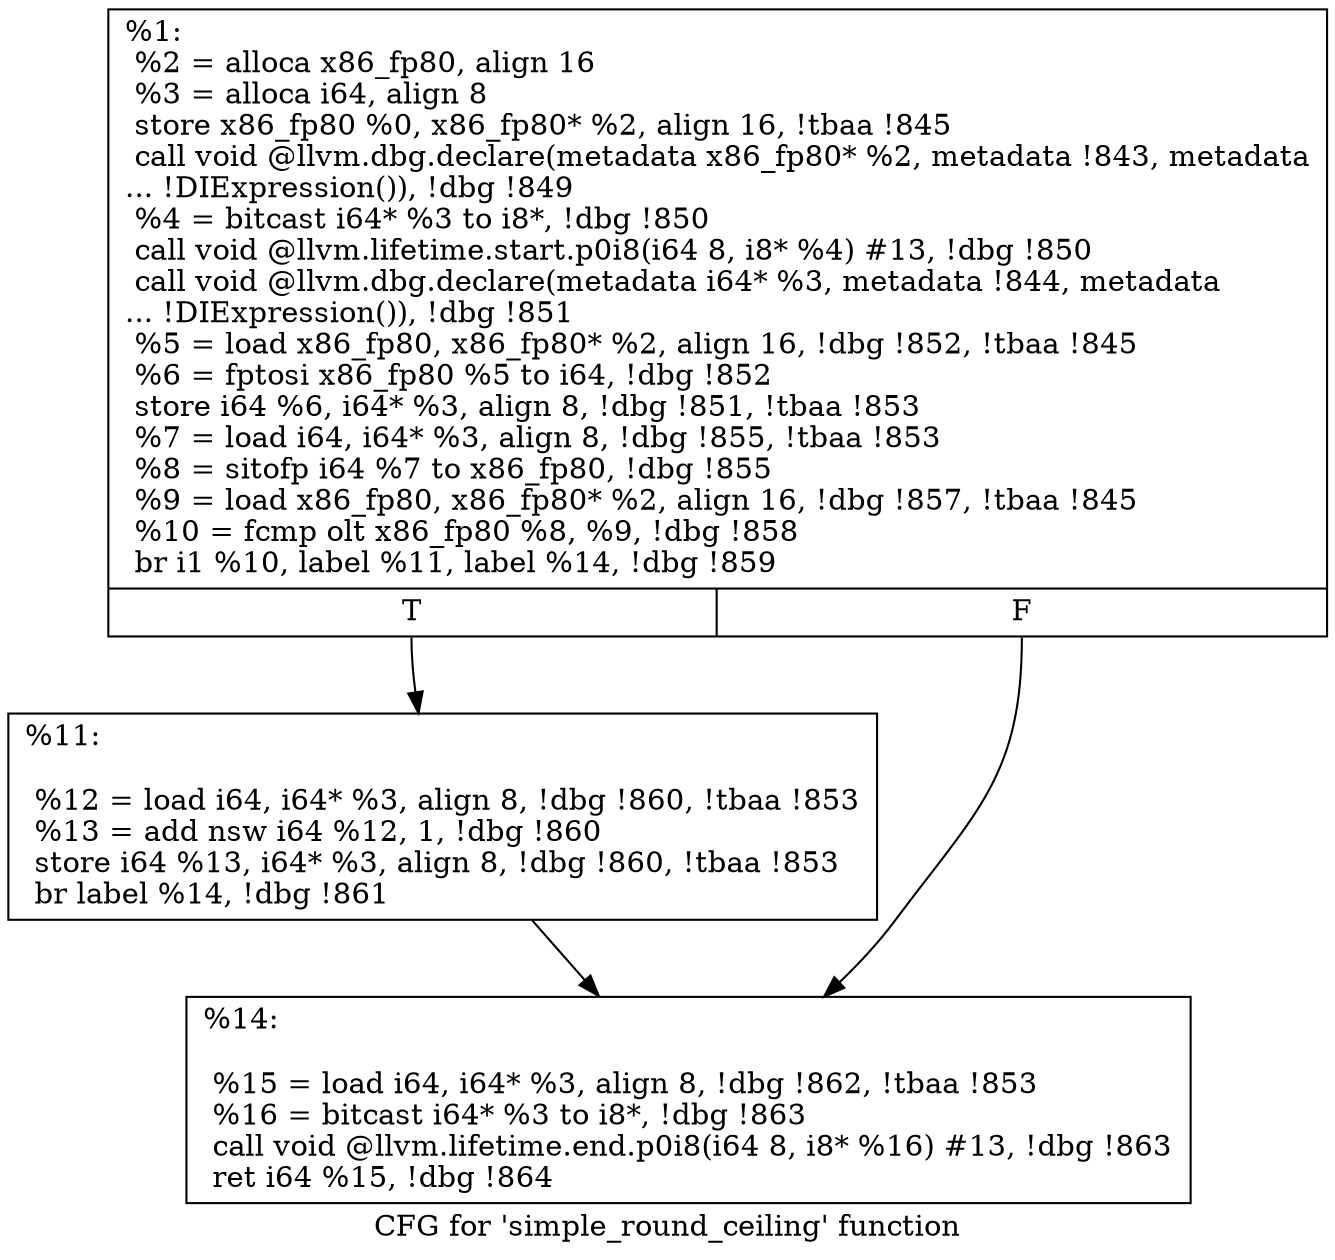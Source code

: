 digraph "CFG for 'simple_round_ceiling' function" {
	label="CFG for 'simple_round_ceiling' function";

	Node0xac1890 [shape=record,label="{%1:\l  %2 = alloca x86_fp80, align 16\l  %3 = alloca i64, align 8\l  store x86_fp80 %0, x86_fp80* %2, align 16, !tbaa !845\l  call void @llvm.dbg.declare(metadata x86_fp80* %2, metadata !843, metadata\l... !DIExpression()), !dbg !849\l  %4 = bitcast i64* %3 to i8*, !dbg !850\l  call void @llvm.lifetime.start.p0i8(i64 8, i8* %4) #13, !dbg !850\l  call void @llvm.dbg.declare(metadata i64* %3, metadata !844, metadata\l... !DIExpression()), !dbg !851\l  %5 = load x86_fp80, x86_fp80* %2, align 16, !dbg !852, !tbaa !845\l  %6 = fptosi x86_fp80 %5 to i64, !dbg !852\l  store i64 %6, i64* %3, align 8, !dbg !851, !tbaa !853\l  %7 = load i64, i64* %3, align 8, !dbg !855, !tbaa !853\l  %8 = sitofp i64 %7 to x86_fp80, !dbg !855\l  %9 = load x86_fp80, x86_fp80* %2, align 16, !dbg !857, !tbaa !845\l  %10 = fcmp olt x86_fp80 %8, %9, !dbg !858\l  br i1 %10, label %11, label %14, !dbg !859\l|{<s0>T|<s1>F}}"];
	Node0xac1890:s0 -> Node0xac1910;
	Node0xac1890:s1 -> Node0xac1960;
	Node0xac1910 [shape=record,label="{%11:\l\l  %12 = load i64, i64* %3, align 8, !dbg !860, !tbaa !853\l  %13 = add nsw i64 %12, 1, !dbg !860\l  store i64 %13, i64* %3, align 8, !dbg !860, !tbaa !853\l  br label %14, !dbg !861\l}"];
	Node0xac1910 -> Node0xac1960;
	Node0xac1960 [shape=record,label="{%14:\l\l  %15 = load i64, i64* %3, align 8, !dbg !862, !tbaa !853\l  %16 = bitcast i64* %3 to i8*, !dbg !863\l  call void @llvm.lifetime.end.p0i8(i64 8, i8* %16) #13, !dbg !863\l  ret i64 %15, !dbg !864\l}"];
}
